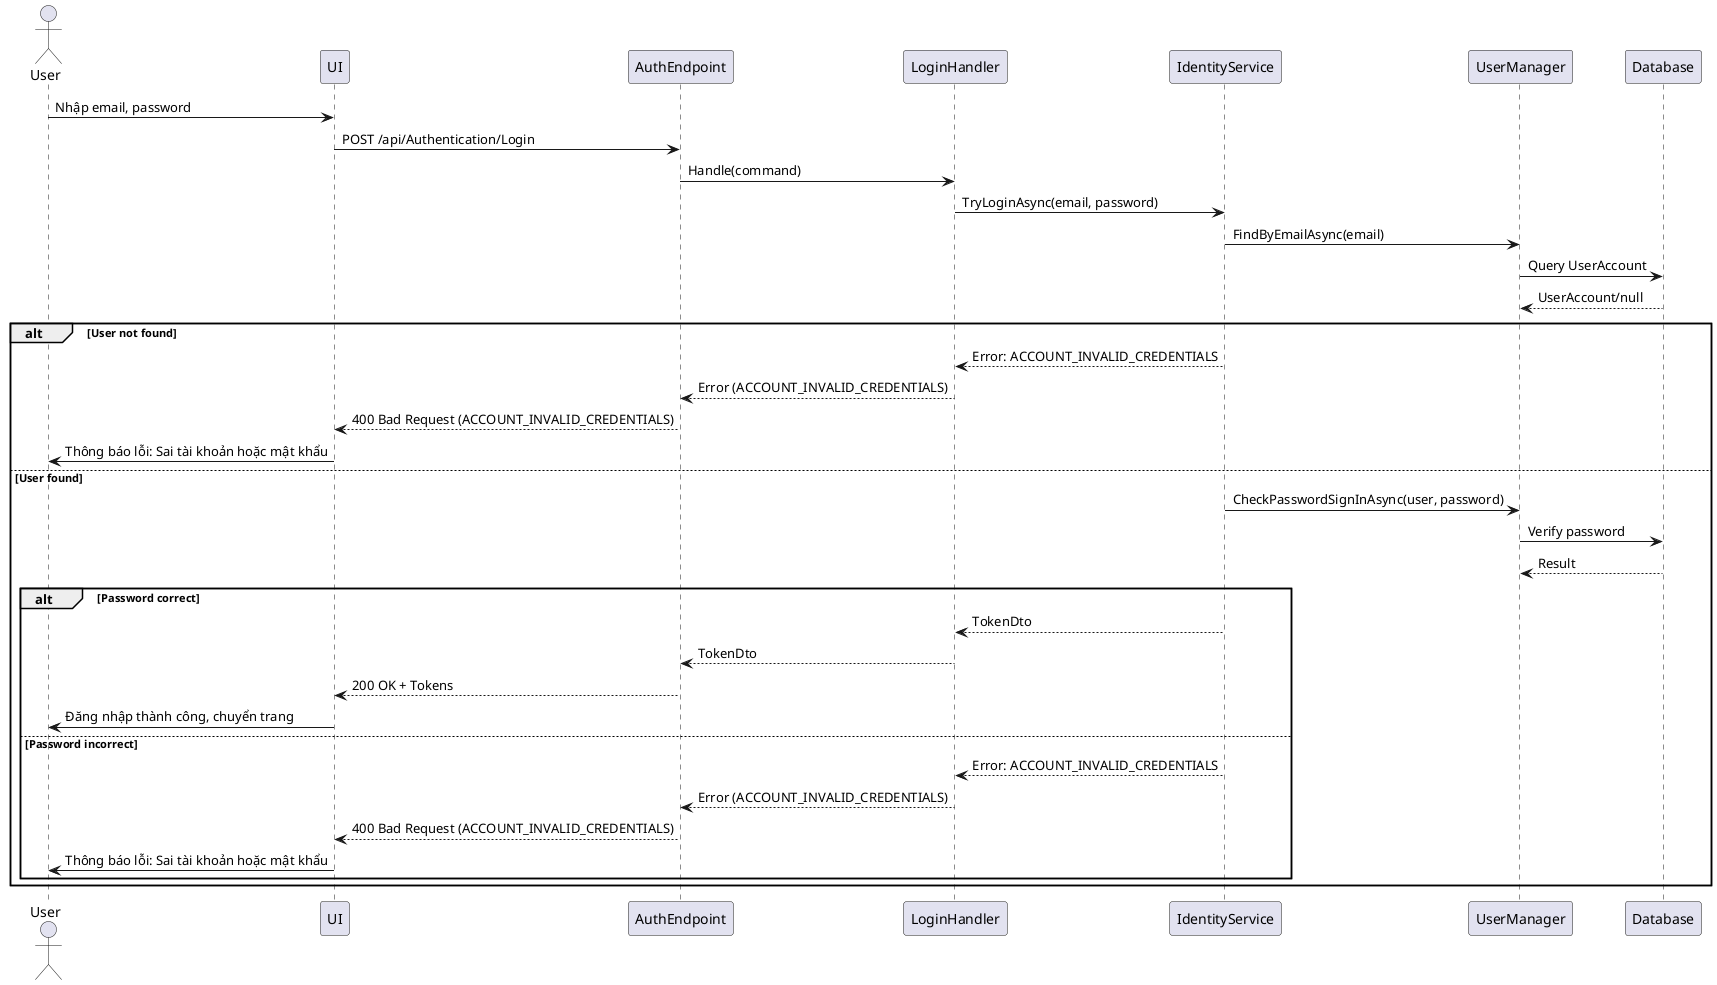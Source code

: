 @startuml
actor User
participant UI
participant AuthEndpoint
participant LoginHandler
participant IdentityService
participant UserManager
participant Database

User -> UI : Nhập email, password
UI -> AuthEndpoint : POST /api/Authentication/Login
AuthEndpoint -> LoginHandler : Handle(command)
LoginHandler -> IdentityService : TryLoginAsync(email, password)
IdentityService -> UserManager : FindByEmailAsync(email)
UserManager -> Database : Query UserAccount
Database --> UserManager : UserAccount/null
alt User not found
    IdentityService --> LoginHandler : Error: ACCOUNT_INVALID_CREDENTIALS
    LoginHandler --> AuthEndpoint : Error (ACCOUNT_INVALID_CREDENTIALS)
    AuthEndpoint --> UI : 400 Bad Request (ACCOUNT_INVALID_CREDENTIALS)
    UI -> User : Thông báo lỗi: Sai tài khoản hoặc mật khẩu
else User found
    IdentityService -> UserManager : CheckPasswordSignInAsync(user, password)
    UserManager -> Database : Verify password
    Database --> UserManager : Result
    alt Password correct
        IdentityService --> LoginHandler : TokenDto
        LoginHandler --> AuthEndpoint : TokenDto
        AuthEndpoint --> UI : 200 OK + Tokens
        UI -> User : Đăng nhập thành công, chuyển trang
    else Password incorrect
        IdentityService --> LoginHandler : Error: ACCOUNT_INVALID_CREDENTIALS
        LoginHandler --> AuthEndpoint : Error (ACCOUNT_INVALID_CREDENTIALS)
        AuthEndpoint --> UI : 400 Bad Request (ACCOUNT_INVALID_CREDENTIALS)
        UI -> User : Thông báo lỗi: Sai tài khoản hoặc mật khẩu
    end
end
@enduml